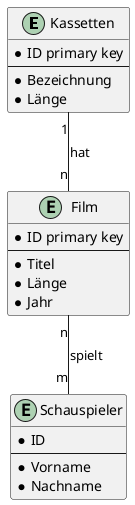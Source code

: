 @startuml name Videodatenbank
entity Kassetten {
    * ID primary key 
    --
    * Bezeichnung 
    * Länge 
}
entity Film {
 * ID primary key 
 --
 * Titel 
 * Länge
 * Jahr 
}
entity Schauspieler {
 * ID
 --
 * Vorname
 * Nachname
}
'' Relations
Kassetten "1" -- "n" Film: hat
Film "n" -- "m" Schauspieler: spielt

@enduml
